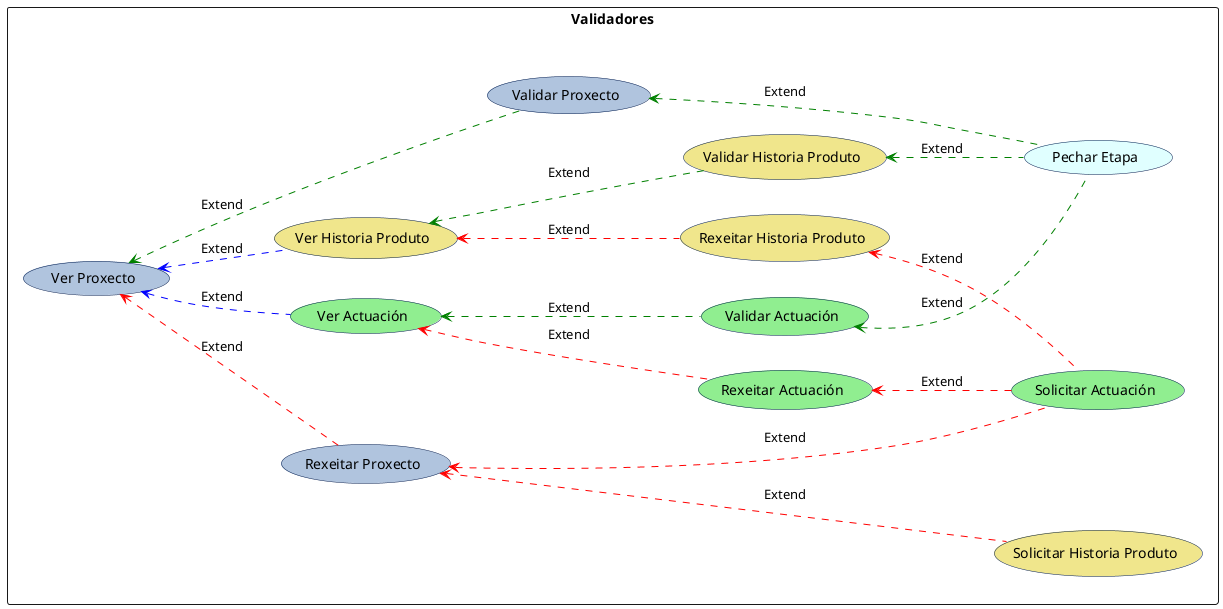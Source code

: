 @startuml CUVAlidador

' ######################################################################################
' ## Estilos
' ######################################################################################
left to right direction

skinparam actor {
    Style awesome

    BackgroundColor #ccddff
    BorderColor #001a4d
}

skinparam usecase {
    BorderColor #001a4d
    ArrowColor Blue
}

' ######################################################################################
' ## Diagrama
' ######################################################################################

rectangle "Validadores" {
    ' Casos de uso
    usecase "Ver Proxecto" as VerProxectoValidador #LightSteelBlue
    usecase "Validar Proxecto" as ValidarProxectoValidador #LightSteelBlue
    usecase "Rexeitar Proxecto" as RexeitarProxectoValidador #LightSteelBlue

    usecase "Ver Historia Produto" as VerHProdutoValidador #Khaki
    usecase "Validar Historia Produto" as ValidarHProdutoValidador #Khaki
    usecase "Rexeitar Historia Produto" as RexeitarHProdutoValidador #Khaki
    usecase "Solicitar Historia Produto" as CrearHProdutoValidador #Khaki

    usecase "Ver Actuación" as VerActuacionValidador #LightGreen
    usecase "Validar Actuación" as ValidarActuacionValidador #LightGreen
    usecase "Rexeitar Actuación" as RexeitarActuacionValidador #LightGreen
    usecase "Solicitar Actuación" as CrearActuacionValidador #LightGreen

    usecase "Pechar Etapa" as PecharEtapa #LightCyan
}

' ######################################################################################
' ## Relacións Casos de uso
' ######################################################################################

VerProxectoValidador <.. ValidarProxectoValidador #Green : Extend
VerProxectoValidador <.. RexeitarProxectoValidador #Red : Extend

VerProxectoValidador <.. VerHProdutoValidador : Extend
VerHProdutoValidador <.. ValidarHProdutoValidador #Green : Extend
VerHProdutoValidador <.. RexeitarHProdutoValidador #Red: Extend

VerProxectoValidador <.. VerActuacionValidador : Extend
VerActuacionValidador <.. ValidarActuacionValidador #Green : Extend
VerActuacionValidador <.. RexeitarActuacionValidador #Red : Extend

' Validación OK
ValidarProxectoValidador <.. PecharEtapa #Green : Extend
ValidarHProdutoValidador <.. PecharEtapa #Green : Extend
ValidarActuacionValidador <.. PecharEtapa #Green : Extend

' Validación KO
RexeitarProxectoValidador <... CrearHProdutoValidador #Red : Extend
RexeitarProxectoValidador <... CrearActuacionValidador #Red : Extend
RexeitarHProdutoValidador <.. CrearActuacionValidador #Red : Extend
RexeitarActuacionValidador <.. CrearActuacionValidador #Red : Extend

@enduml


